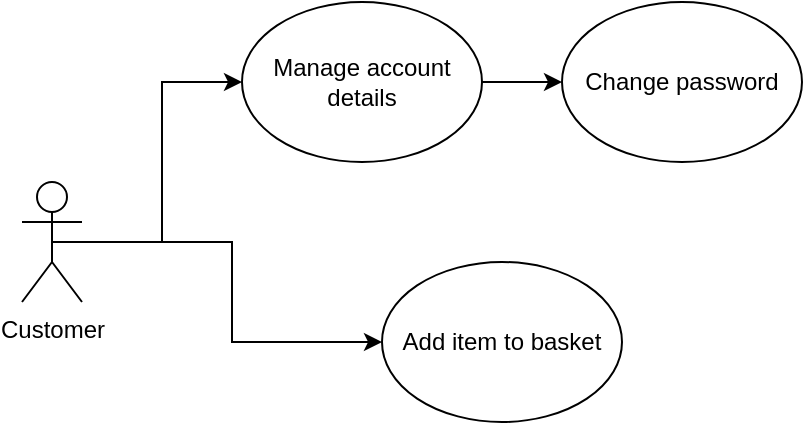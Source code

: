 <mxfile version="15.4.0" type="device"><diagram id="A6eeB3kEUHDNmqLKkTWE" name="Page-1"><mxGraphModel dx="583" dy="678" grid="1" gridSize="10" guides="1" tooltips="1" connect="1" arrows="1" fold="1" page="1" pageScale="1" pageWidth="827" pageHeight="1169" math="0" shadow="0"><root><mxCell id="0"/><mxCell id="1" parent="0"/><mxCell id="EXGUQKiPkl4wc1AfCqC--6" style="edgeStyle=orthogonalEdgeStyle;rounded=0;orthogonalLoop=1;jettySize=auto;html=1;exitX=0.5;exitY=0.5;exitDx=0;exitDy=0;exitPerimeter=0;entryX=0;entryY=0.5;entryDx=0;entryDy=0;" edge="1" parent="1" source="EXGUQKiPkl4wc1AfCqC--1" target="EXGUQKiPkl4wc1AfCqC--2"><mxGeometry relative="1" as="geometry"/></mxCell><mxCell id="EXGUQKiPkl4wc1AfCqC--7" style="edgeStyle=orthogonalEdgeStyle;rounded=0;orthogonalLoop=1;jettySize=auto;html=1;exitX=0.5;exitY=0.5;exitDx=0;exitDy=0;exitPerimeter=0;entryX=0;entryY=0.5;entryDx=0;entryDy=0;" edge="1" parent="1" source="EXGUQKiPkl4wc1AfCqC--1" target="EXGUQKiPkl4wc1AfCqC--3"><mxGeometry relative="1" as="geometry"/></mxCell><mxCell id="EXGUQKiPkl4wc1AfCqC--1" value="Customer" style="shape=umlActor;verticalLabelPosition=bottom;verticalAlign=top;html=1;outlineConnect=0;" vertex="1" parent="1"><mxGeometry x="50" y="170" width="30" height="60" as="geometry"/></mxCell><mxCell id="EXGUQKiPkl4wc1AfCqC--8" style="edgeStyle=orthogonalEdgeStyle;rounded=0;orthogonalLoop=1;jettySize=auto;html=1;exitX=1;exitY=0.5;exitDx=0;exitDy=0;entryX=0;entryY=0.5;entryDx=0;entryDy=0;" edge="1" parent="1" source="EXGUQKiPkl4wc1AfCqC--2" target="EXGUQKiPkl4wc1AfCqC--5"><mxGeometry relative="1" as="geometry"/></mxCell><mxCell id="EXGUQKiPkl4wc1AfCqC--2" value="Manage account details" style="ellipse;whiteSpace=wrap;html=1;" vertex="1" parent="1"><mxGeometry x="160" y="80" width="120" height="80" as="geometry"/></mxCell><mxCell id="EXGUQKiPkl4wc1AfCqC--3" value="Add item to basket" style="ellipse;whiteSpace=wrap;html=1;" vertex="1" parent="1"><mxGeometry x="230" y="210" width="120" height="80" as="geometry"/></mxCell><mxCell id="EXGUQKiPkl4wc1AfCqC--5" value="Change password" style="ellipse;whiteSpace=wrap;html=1;" vertex="1" parent="1"><mxGeometry x="320" y="80" width="120" height="80" as="geometry"/></mxCell></root></mxGraphModel></diagram></mxfile>